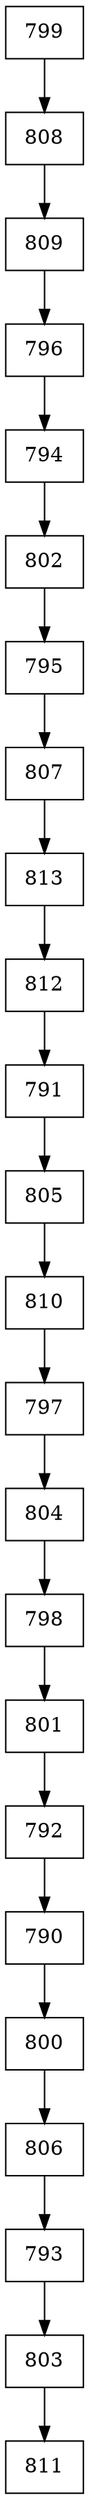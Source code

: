 digraph G {
  node [shape=record];
  node0 [label="{799}"];
  node0 -> node1;
  node1 [label="{808}"];
  node1 -> node2;
  node2 [label="{809}"];
  node2 -> node3;
  node3 [label="{796}"];
  node3 -> node4;
  node4 [label="{794}"];
  node4 -> node5;
  node5 [label="{802}"];
  node5 -> node6;
  node6 [label="{795}"];
  node6 -> node7;
  node7 [label="{807}"];
  node7 -> node8;
  node8 [label="{813}"];
  node8 -> node9;
  node9 [label="{812}"];
  node9 -> node10;
  node10 [label="{791}"];
  node10 -> node11;
  node11 [label="{805}"];
  node11 -> node12;
  node12 [label="{810}"];
  node12 -> node13;
  node13 [label="{797}"];
  node13 -> node14;
  node14 [label="{804}"];
  node14 -> node15;
  node15 [label="{798}"];
  node15 -> node16;
  node16 [label="{801}"];
  node16 -> node17;
  node17 [label="{792}"];
  node17 -> node18;
  node18 [label="{790}"];
  node18 -> node19;
  node19 [label="{800}"];
  node19 -> node20;
  node20 [label="{806}"];
  node20 -> node21;
  node21 [label="{793}"];
  node21 -> node22;
  node22 [label="{803}"];
  node22 -> node23;
  node23 [label="{811}"];
}
